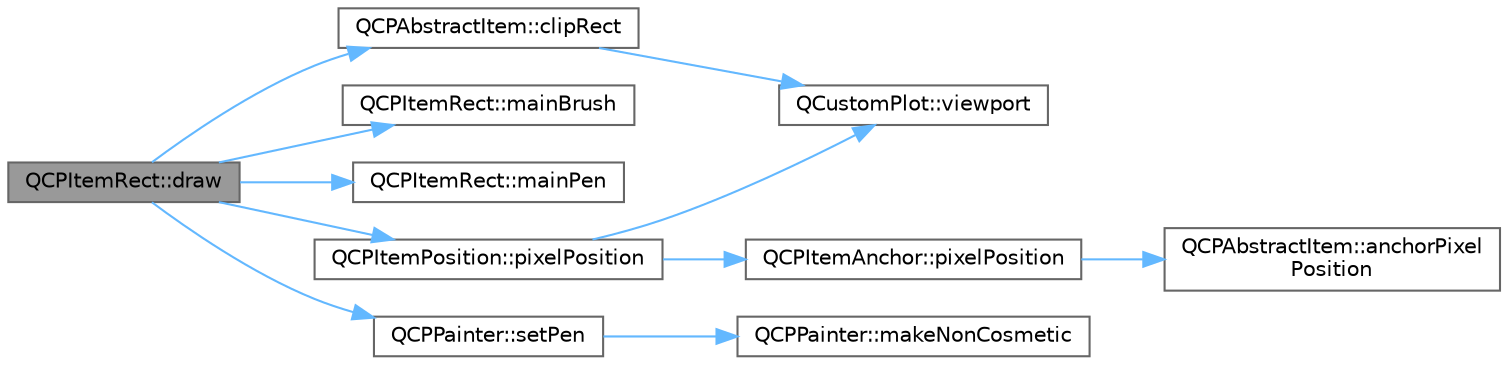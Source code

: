 digraph "QCPItemRect::draw"
{
 // LATEX_PDF_SIZE
  bgcolor="transparent";
  edge [fontname=Helvetica,fontsize=10,labelfontname=Helvetica,labelfontsize=10];
  node [fontname=Helvetica,fontsize=10,shape=box,height=0.2,width=0.4];
  rankdir="LR";
  Node1 [label="QCPItemRect::draw",height=0.2,width=0.4,color="gray40", fillcolor="grey60", style="filled", fontcolor="black",tooltip=" "];
  Node1 -> Node2 [color="steelblue1",style="solid"];
  Node2 [label="QCPAbstractItem::clipRect",height=0.2,width=0.4,color="grey40", fillcolor="white", style="filled",URL="$class_q_c_p_abstract_item.html#a6ad60000f29afe11035e1f791dcbd45a",tooltip=" "];
  Node2 -> Node3 [color="steelblue1",style="solid"];
  Node3 [label="QCustomPlot::viewport",height=0.2,width=0.4,color="grey40", fillcolor="white", style="filled",URL="$class_q_custom_plot.html#a19842409b18f556b256d05e97fffc670",tooltip=" "];
  Node1 -> Node4 [color="steelblue1",style="solid"];
  Node4 [label="QCPItemRect::mainBrush",height=0.2,width=0.4,color="grey40", fillcolor="white", style="filled",URL="$class_q_c_p_item_rect.html#a8813d2d670835ac9b8000c981b8ea6fe",tooltip=" "];
  Node1 -> Node5 [color="steelblue1",style="solid"];
  Node5 [label="QCPItemRect::mainPen",height=0.2,width=0.4,color="grey40", fillcolor="white", style="filled",URL="$class_q_c_p_item_rect.html#af94d87da501e9429c0e874f1c0369b03",tooltip=" "];
  Node1 -> Node6 [color="steelblue1",style="solid"];
  Node6 [label="QCPItemPosition::pixelPosition",height=0.2,width=0.4,color="grey40", fillcolor="white", style="filled",URL="$class_q_c_p_item_position.html#a8be9a4787635433edecc75164beb748d",tooltip=" "];
  Node6 -> Node7 [color="steelblue1",style="solid"];
  Node7 [label="QCPItemAnchor::pixelPosition",height=0.2,width=0.4,color="grey40", fillcolor="white", style="filled",URL="$class_q_c_p_item_anchor.html#a06dcfb7220d26eee93eef56ae66582cb",tooltip=" "];
  Node7 -> Node8 [color="steelblue1",style="solid"];
  Node8 [label="QCPAbstractItem::anchorPixel\lPosition",height=0.2,width=0.4,color="grey40", fillcolor="white", style="filled",URL="$class_q_c_p_abstract_item.html#ada5bad4e1196c4fc0d0d12328e24b8f2",tooltip=" "];
  Node6 -> Node3 [color="steelblue1",style="solid"];
  Node1 -> Node9 [color="steelblue1",style="solid"];
  Node9 [label="QCPPainter::setPen",height=0.2,width=0.4,color="grey40", fillcolor="white", style="filled",URL="$class_q_c_p_painter.html#af9c7a4cd1791403901f8c5b82a150195",tooltip=" "];
  Node9 -> Node10 [color="steelblue1",style="solid"];
  Node10 [label="QCPPainter::makeNonCosmetic",height=0.2,width=0.4,color="grey40", fillcolor="white", style="filled",URL="$class_q_c_p_painter.html#a7e63fbcf47e35c6f2ecd11b8fef7c7d8",tooltip=" "];
}
